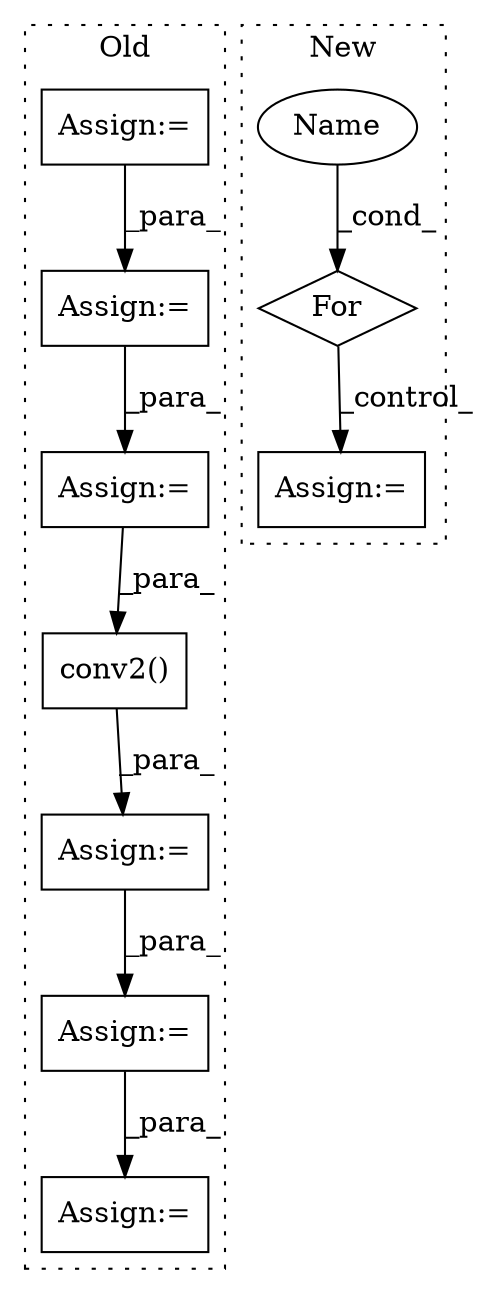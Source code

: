 digraph G {
subgraph cluster0 {
1 [label="conv2()" a="75" s="7530,7542" l="11,1" shape="box"];
3 [label="Assign:=" a="68" s="7556" l="3" shape="box"];
6 [label="Assign:=" a="68" s="7236" l="3" shape="box"];
7 [label="Assign:=" a="68" s="7603" l="3" shape="box"];
8 [label="Assign:=" a="68" s="7527" l="3" shape="box"];
9 [label="Assign:=" a="68" s="7294" l="3" shape="box"];
10 [label="Assign:=" a="68" s="7498" l="3" shape="box"];
label = "Old";
style="dotted";
}
subgraph cluster1 {
2 [label="For" a="107" s="7617,7645" l="4,15" shape="diamond"];
4 [label="Assign:=" a="68" s="7661" l="3" shape="box"];
5 [label="Name" a="87" s="7627" l="4" shape="ellipse"];
label = "New";
style="dotted";
}
1 -> 8 [label="_para_"];
2 -> 4 [label="_control_"];
3 -> 7 [label="_para_"];
5 -> 2 [label="_cond_"];
6 -> 9 [label="_para_"];
8 -> 3 [label="_para_"];
9 -> 10 [label="_para_"];
10 -> 1 [label="_para_"];
}